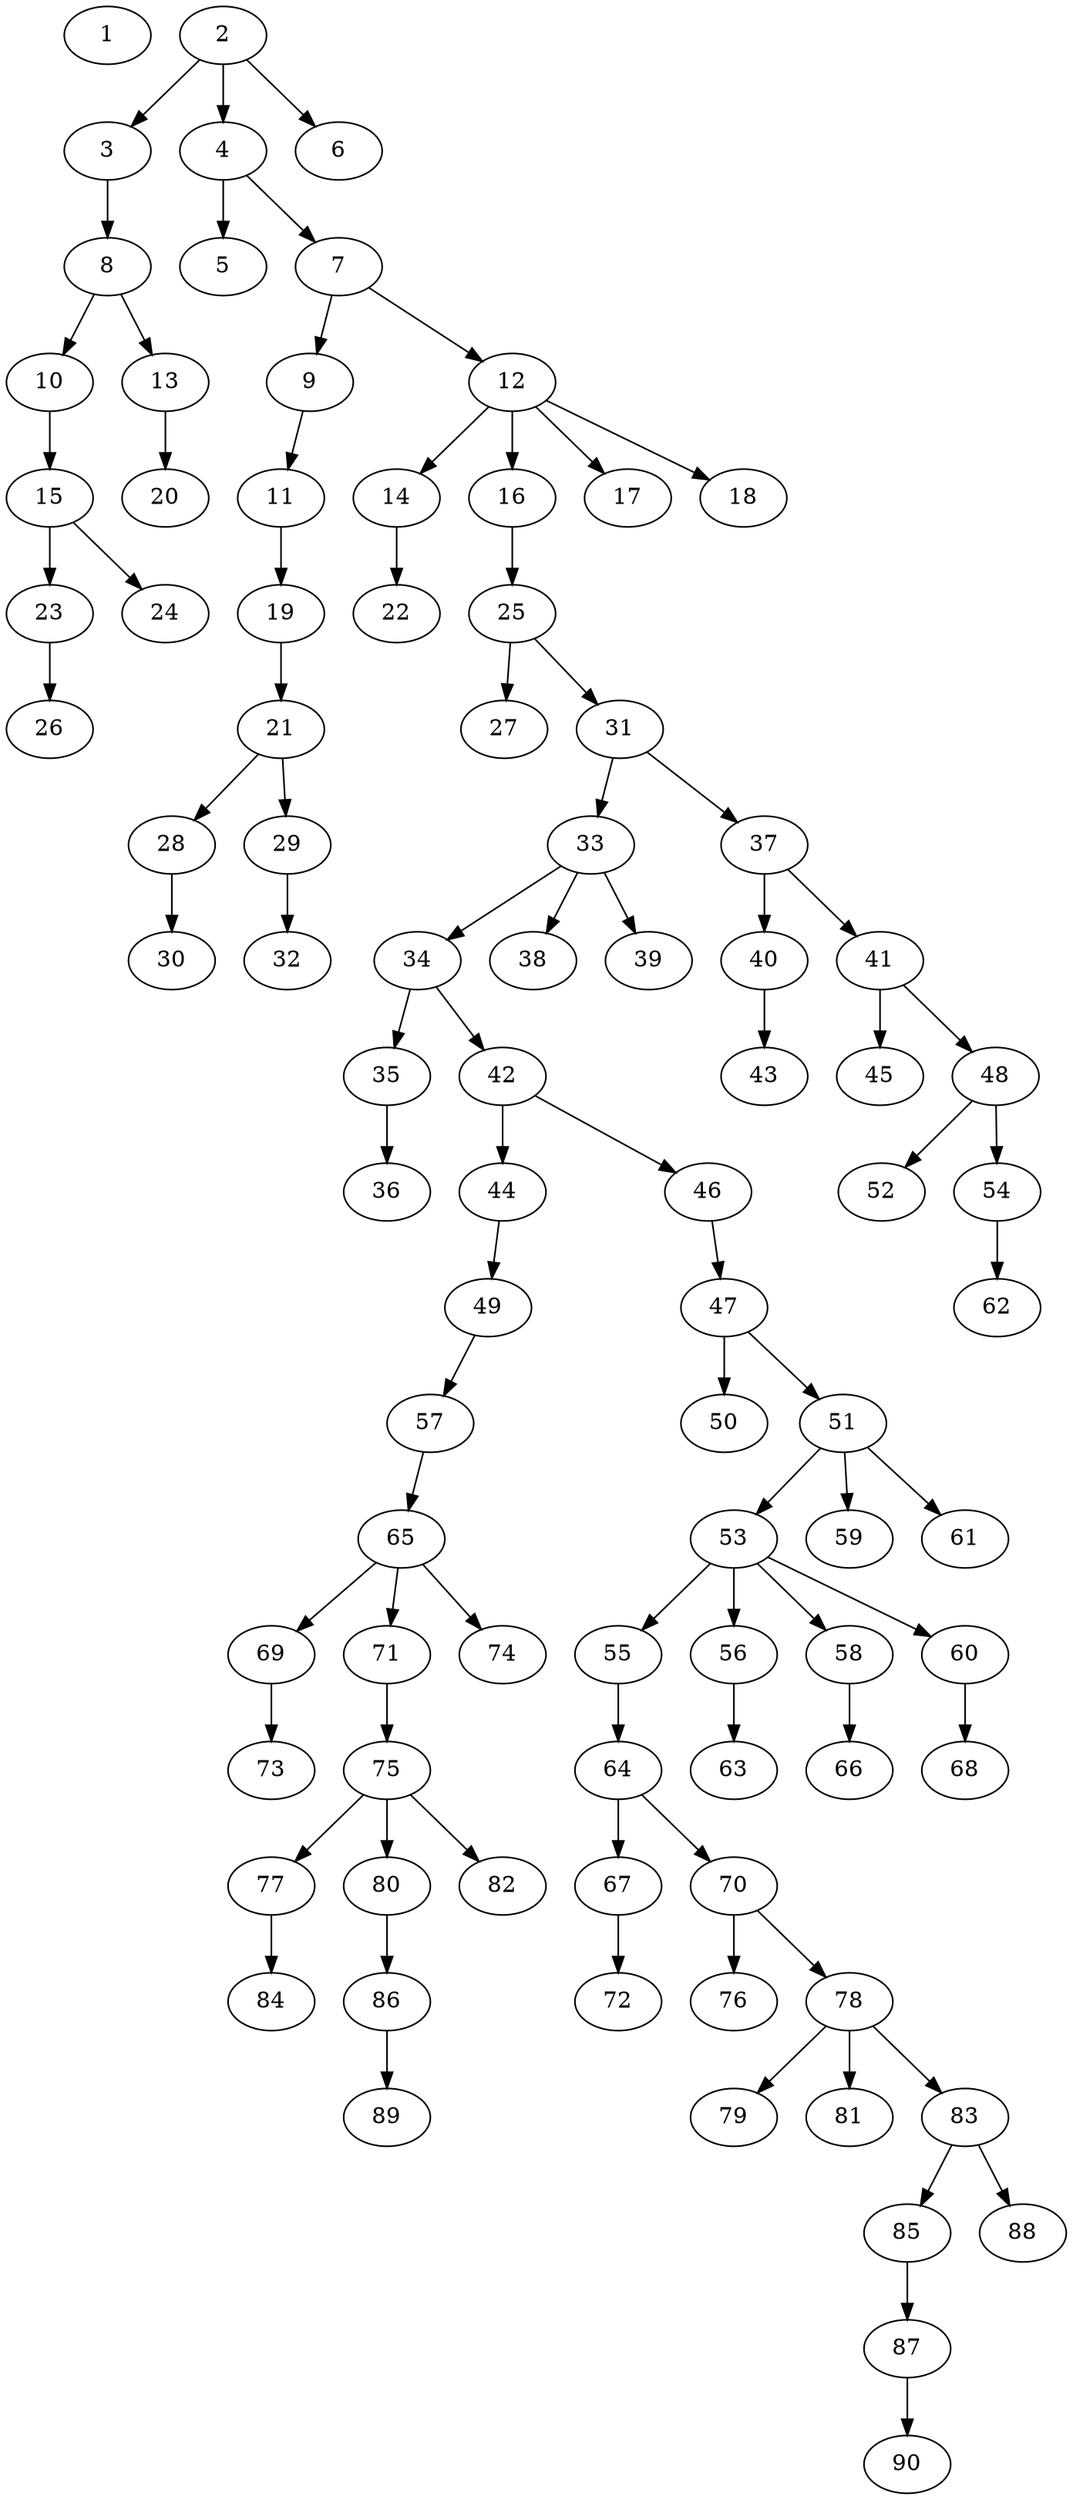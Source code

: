 // DAG automatically generated by daggen at Wed Apr 12 12:23:32 2017
// ./daggen --dot -n 90 --jump=5 --fat=0.2 --regularity=0.6 --density=0.4 
digraph G {
  1 [size="13936066423", alpha="0.11"]
  2 [size="1073741824000", alpha="0.07"]
  2 -> 3 [size ="838860800"]
  2 -> 4 [size ="838860800"]
  2 -> 6 [size ="838860800"]
  3 [size="294340528161", alpha="0.03"]
  3 -> 8 [size ="209715200"]
  4 [size="3919551675", alpha="0.03"]
  4 -> 5 [size ="75497472"]
  4 -> 7 [size ="75497472"]
  5 [size="6180655886", alpha="0.08"]
  6 [size="549755813888", alpha="0.12"]
  7 [size="807884057812", alpha="0.16"]
  7 -> 9 [size ="536870912"]
  7 -> 12 [size ="536870912"]
  8 [size="494060311514", alpha="0.09"]
  8 -> 10 [size ="838860800"]
  8 -> 13 [size ="838860800"]
  9 [size="1073741824000", alpha="0.17"]
  9 -> 11 [size ="838860800"]
  10 [size="122769792684", alpha="0.15"]
  10 -> 15 [size ="209715200"]
  11 [size="2784568928", alpha="0.06"]
  11 -> 19 [size ="75497472"]
  12 [size="68719476736", alpha="0.02"]
  12 -> 14 [size ="134217728"]
  12 -> 16 [size ="134217728"]
  12 -> 17 [size ="134217728"]
  12 -> 18 [size ="134217728"]
  13 [size="127997599731", alpha="0.02"]
  13 -> 20 [size ="209715200"]
  14 [size="655609617604", alpha="0.06"]
  14 -> 22 [size ="411041792"]
  15 [size="20565791260", alpha="0.16"]
  15 -> 23 [size ="679477248"]
  15 -> 24 [size ="679477248"]
  16 [size="432881877238", alpha="0.12"]
  16 -> 25 [size ="411041792"]
  17 [size="28991029248", alpha="0.12"]
  18 [size="497993325868", alpha="0.14"]
  19 [size="1417976318", alpha="0.10"]
  19 -> 21 [size ="75497472"]
  20 [size="375110872089", alpha="0.20"]
  21 [size="782757789696", alpha="0.07"]
  21 -> 28 [size ="679477248"]
  21 -> 29 [size ="679477248"]
  22 [size="28991029248", alpha="0.20"]
  23 [size="93391574847", alpha="0.16"]
  23 -> 26 [size ="75497472"]
  24 [size="134217728000", alpha="0.12"]
  25 [size="134217728000", alpha="0.18"]
  25 -> 27 [size ="209715200"]
  25 -> 31 [size ="209715200"]
  26 [size="231928233984", alpha="0.15"]
  27 [size="549755813888", alpha="0.06"]
  28 [size="28991029248", alpha="0.19"]
  28 -> 30 [size ="75497472"]
  29 [size="8589934592", alpha="0.05"]
  29 -> 32 [size ="33554432"]
  30 [size="4701960914", alpha="0.06"]
  31 [size="165737264446", alpha="0.04"]
  31 -> 33 [size ="679477248"]
  31 -> 37 [size ="679477248"]
  32 [size="1214068929", alpha="0.08"]
  33 [size="44694468206", alpha="0.18"]
  33 -> 34 [size ="209715200"]
  33 -> 38 [size ="209715200"]
  33 -> 39 [size ="209715200"]
  34 [size="231928233984", alpha="0.06"]
  34 -> 35 [size ="301989888"]
  34 -> 42 [size ="301989888"]
  35 [size="368293445632", alpha="0.15"]
  35 -> 36 [size ="411041792"]
  36 [size="1287494994914", alpha="0.20"]
  37 [size="8573493377", alpha="0.08"]
  37 -> 40 [size ="134217728"]
  37 -> 41 [size ="134217728"]
  38 [size="27781210741", alpha="0.15"]
  39 [size="15683826110", alpha="0.11"]
  40 [size="6536915470", alpha="0.13"]
  40 -> 43 [size ="134217728"]
  41 [size="549755813888", alpha="0.06"]
  41 -> 45 [size ="536870912"]
  41 -> 48 [size ="536870912"]
  42 [size="67350026796", alpha="0.17"]
  42 -> 44 [size ="134217728"]
  42 -> 46 [size ="134217728"]
  43 [size="31278172078", alpha="0.02"]
  44 [size="18930078115", alpha="0.06"]
  44 -> 49 [size ="33554432"]
  45 [size="81744905952", alpha="0.06"]
  46 [size="15492516442", alpha="0.05"]
  46 -> 47 [size ="536870912"]
  47 [size="28991029248", alpha="0.09"]
  47 -> 50 [size ="75497472"]
  47 -> 51 [size ="75497472"]
  48 [size="706178855668", alpha="0.08"]
  48 -> 52 [size ="536870912"]
  48 -> 54 [size ="536870912"]
  49 [size="8589934592", alpha="0.06"]
  49 -> 57 [size ="33554432"]
  50 [size="435245793805", alpha="0.01"]
  51 [size="231928233984", alpha="0.11"]
  51 -> 53 [size ="301989888"]
  51 -> 59 [size ="301989888"]
  51 -> 61 [size ="301989888"]
  52 [size="16252512031", alpha="0.08"]
  53 [size="402010722243", alpha="0.06"]
  53 -> 55 [size ="411041792"]
  53 -> 56 [size ="411041792"]
  53 -> 58 [size ="411041792"]
  53 -> 60 [size ="411041792"]
  54 [size="40283372659", alpha="0.01"]
  54 -> 62 [size ="838860800"]
  55 [size="14301667132", alpha="0.07"]
  55 -> 64 [size ="536870912"]
  56 [size="1397310368", alpha="0.03"]
  56 -> 63 [size ="33554432"]
  57 [size="113311807248", alpha="0.02"]
  57 -> 65 [size ="134217728"]
  58 [size="549755813888", alpha="0.05"]
  58 -> 66 [size ="536870912"]
  59 [size="139462126637", alpha="0.10"]
  60 [size="368293445632", alpha="0.03"]
  60 -> 68 [size ="411041792"]
  61 [size="73567201368", alpha="0.01"]
  62 [size="1213861153", alpha="0.20"]
  63 [size="9312444358", alpha="0.09"]
  64 [size="68719476736", alpha="0.10"]
  64 -> 67 [size ="134217728"]
  64 -> 70 [size ="134217728"]
  65 [size="126635563049", alpha="0.08"]
  65 -> 69 [size ="411041792"]
  65 -> 71 [size ="411041792"]
  65 -> 74 [size ="411041792"]
  66 [size="549755813888", alpha="0.03"]
  67 [size="53115306704", alpha="0.14"]
  67 -> 72 [size ="75497472"]
  68 [size="1320536629", alpha="0.03"]
  69 [size="28991029248", alpha="0.10"]
  69 -> 73 [size ="75497472"]
  70 [size="134217728000", alpha="0.14"]
  70 -> 76 [size ="209715200"]
  70 -> 78 [size ="209715200"]
  71 [size="8589934592", alpha="0.06"]
  71 -> 75 [size ="33554432"]
  72 [size="1104507491129", alpha="0.11"]
  73 [size="514031127514", alpha="0.10"]
  74 [size="28991029248", alpha="0.05"]
  75 [size="538955960217", alpha="0.19"]
  75 -> 77 [size ="838860800"]
  75 -> 80 [size ="838860800"]
  75 -> 82 [size ="838860800"]
  76 [size="36491686693", alpha="0.00"]
  77 [size="28991029248", alpha="0.10"]
  77 -> 84 [size ="75497472"]
  78 [size="34068488976", alpha="0.16"]
  78 -> 79 [size ="536870912"]
  78 -> 81 [size ="536870912"]
  78 -> 83 [size ="536870912"]
  79 [size="17260434904", alpha="0.15"]
  80 [size="8589934592", alpha="0.17"]
  80 -> 86 [size ="33554432"]
  81 [size="1649972223", alpha="0.07"]
  82 [size="6620235004", alpha="0.15"]
  83 [size="5495721376", alpha="0.03"]
  83 -> 85 [size ="134217728"]
  83 -> 88 [size ="134217728"]
  84 [size="294936117315", alpha="0.11"]
  85 [size="6251062931", alpha="0.01"]
  85 -> 87 [size ="134217728"]
  86 [size="265398885492", alpha="0.10"]
  86 -> 89 [size ="536870912"]
  87 [size="449945685514", alpha="0.11"]
  87 -> 90 [size ="301989888"]
  88 [size="549755813888", alpha="0.20"]
  89 [size="947610333840", alpha="0.13"]
  90 [size="782757789696", alpha="0.03"]
}
